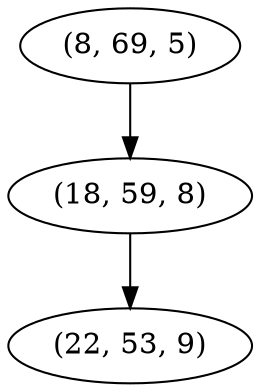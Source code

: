 digraph tree {
    "(8, 69, 5)";
    "(18, 59, 8)";
    "(22, 53, 9)";
    "(8, 69, 5)" -> "(18, 59, 8)";
    "(18, 59, 8)" -> "(22, 53, 9)";
}
